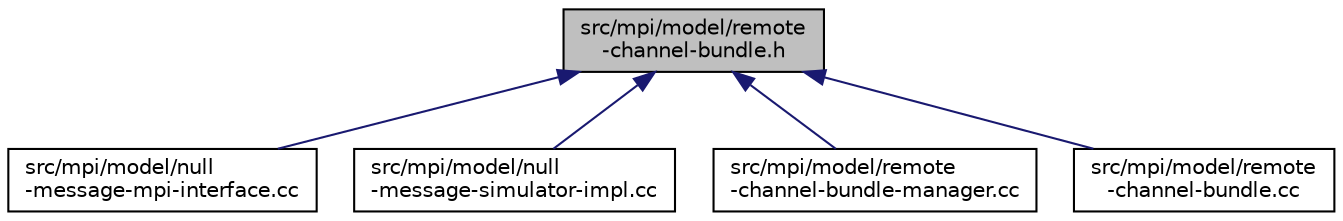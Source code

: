 digraph "src/mpi/model/remote-channel-bundle.h"
{
 // LATEX_PDF_SIZE
  edge [fontname="Helvetica",fontsize="10",labelfontname="Helvetica",labelfontsize="10"];
  node [fontname="Helvetica",fontsize="10",shape=record];
  Node1 [label="src/mpi/model/remote\l-channel-bundle.h",height=0.2,width=0.4,color="black", fillcolor="grey75", style="filled", fontcolor="black",tooltip="Declaration of class ns3::RemoteChannelBundle."];
  Node1 -> Node2 [dir="back",color="midnightblue",fontsize="10",style="solid",fontname="Helvetica"];
  Node2 [label="src/mpi/model/null\l-message-mpi-interface.cc",height=0.2,width=0.4,color="black", fillcolor="white", style="filled",URL="$null-message-mpi-interface_8cc.html",tooltip="Implementation of classes ns3::NullMessageSentBuffer and ns3::NullMessageMpiInterface."];
  Node1 -> Node3 [dir="back",color="midnightblue",fontsize="10",style="solid",fontname="Helvetica"];
  Node3 [label="src/mpi/model/null\l-message-simulator-impl.cc",height=0.2,width=0.4,color="black", fillcolor="white", style="filled",URL="$null-message-simulator-impl_8cc.html",tooltip="Implementation of class ns3::NullMessageSimulatorImpl."];
  Node1 -> Node4 [dir="back",color="midnightblue",fontsize="10",style="solid",fontname="Helvetica"];
  Node4 [label="src/mpi/model/remote\l-channel-bundle-manager.cc",height=0.2,width=0.4,color="black", fillcolor="white", style="filled",URL="$remote-channel-bundle-manager_8cc.html",tooltip="Implementation of class ns3::RemoteChannelBundleManager."];
  Node1 -> Node5 [dir="back",color="midnightblue",fontsize="10",style="solid",fontname="Helvetica"];
  Node5 [label="src/mpi/model/remote\l-channel-bundle.cc",height=0.2,width=0.4,color="black", fillcolor="white", style="filled",URL="$remote-channel-bundle_8cc.html",tooltip="Implementation of class ns3::RemoteChannelBundle."];
}
